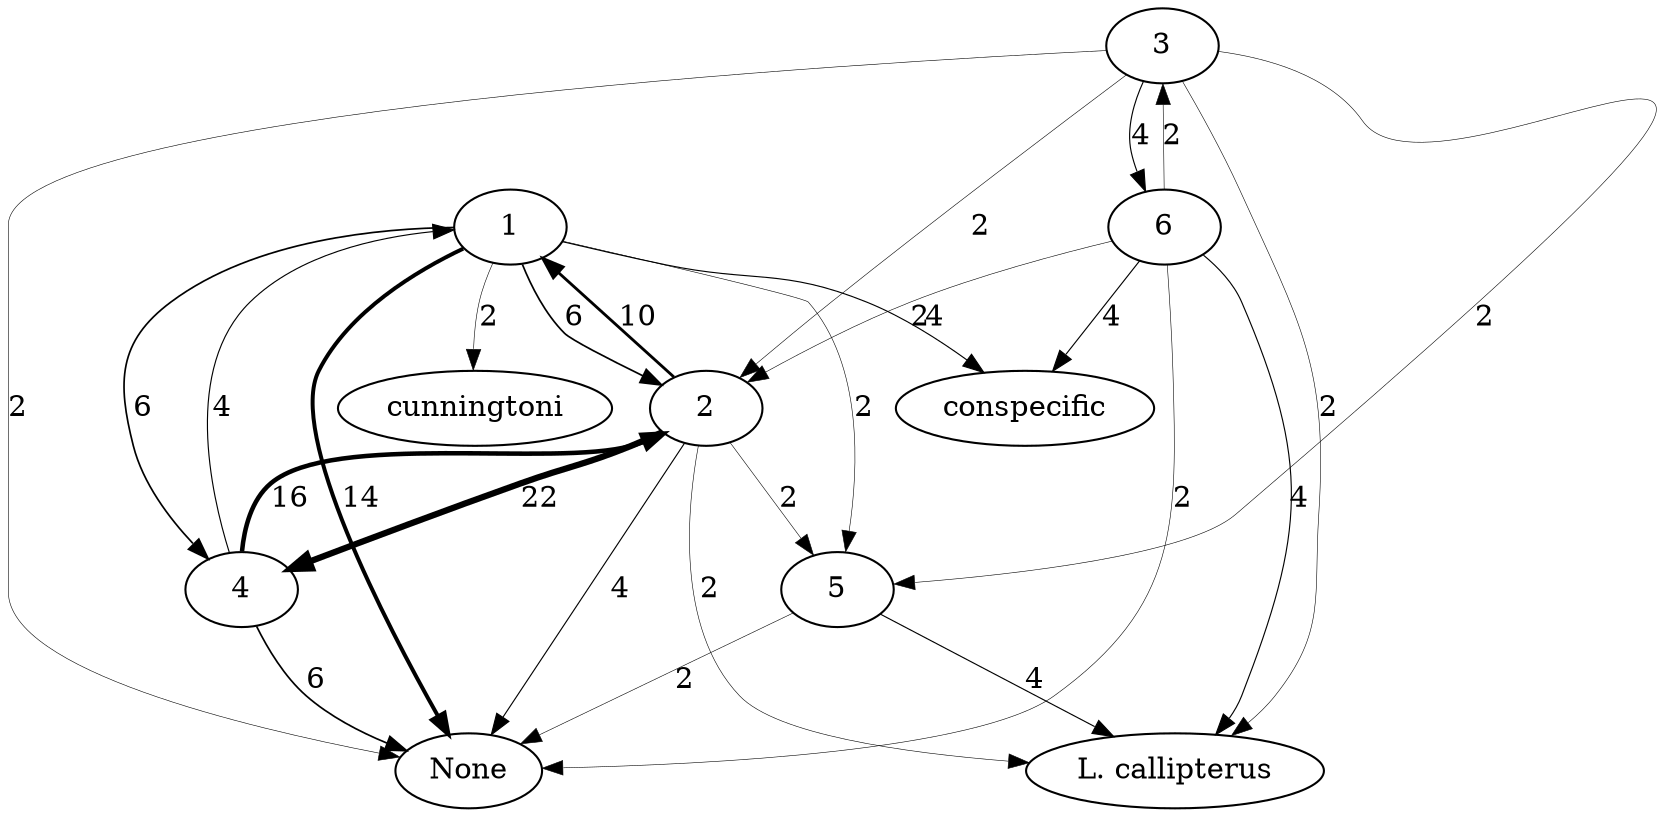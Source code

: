strict digraph  {
1;
2;
4;
5;
None;
conspecific;
cunningtoni;
"L. callipterus";
3;
6;
1 -> 2  [label=6, penwidth="0.8181818181818182"];
1 -> 4  [label=6, penwidth="0.8181818181818182"];
1 -> 5  [label=2, penwidth="0.2727272727272727"];
1 -> None  [label=14, penwidth="1.9090909090909092"];
1 -> conspecific  [label=4, penwidth="0.5454545454545454"];
1 -> cunningtoni  [label=2, penwidth="0.2727272727272727"];
2 -> 1  [label=10, penwidth="1.3636363636363635"];
2 -> 4  [label=22, penwidth="3.0"];
2 -> 5  [label=2, penwidth="0.2727272727272727"];
2 -> "L. callipterus"  [label=2, penwidth="0.2727272727272727"];
2 -> None  [label=4, penwidth="0.5454545454545454"];
4 -> 1  [label=4, penwidth="0.5454545454545454"];
4 -> 2  [label=16, penwidth="2.1818181818181817"];
4 -> None  [label=6, penwidth="0.8181818181818182"];
5 -> "L. callipterus"  [label=4, penwidth="0.5454545454545454"];
5 -> None  [label=2, penwidth="0.2727272727272727"];
3 -> 2  [label=2, penwidth="0.2727272727272727"];
3 -> 5  [label=2, penwidth="0.2727272727272727"];
3 -> 6  [label=4, penwidth="0.5454545454545454"];
3 -> "L. callipterus"  [label=2, penwidth="0.2727272727272727"];
3 -> None  [label=2, penwidth="0.2727272727272727"];
6 -> 2  [label=2, penwidth="0.2727272727272727"];
6 -> 3  [label=2, penwidth="0.2727272727272727"];
6 -> "L. callipterus"  [label=4, penwidth="0.5454545454545454"];
6 -> None  [label=2, penwidth="0.2727272727272727"];
6 -> conspecific  [label=4, penwidth="0.5454545454545454"];
}
